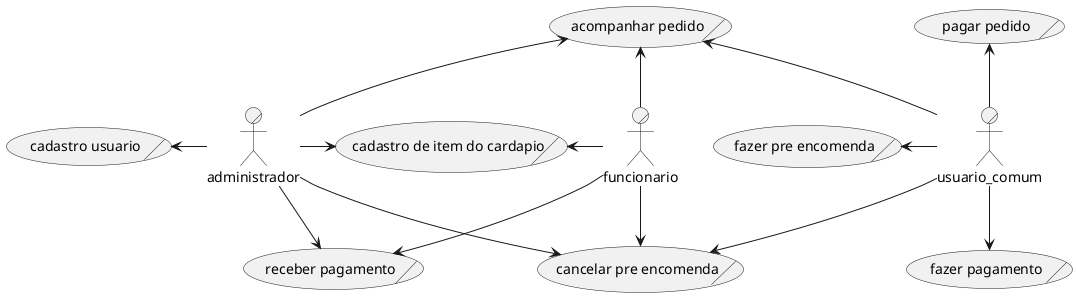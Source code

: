 @startuml
skinparam actorStyle Hollow

usecase/ (cadastro usuario) as (ca)
usecase/ (cadastro de item do cardapio) as (cc)
usecase/ (fazer pre encomenda) as (fe)
usecase/ (pagar pedido) as (pp)
usecase/ (acompanhar pedido) as (ap)
usecase/ (cancelar pre encomenda) as (ce)
usecase/ (receber pagamento) as (rp)
usecase/ (fazer pagamento) as (fa)

actor/ :administrador: as admin 
actor/ :usuario_comum: as user 
actor/ :funcionario: as employee
'administrador
:admin: -left-> (ca)
:admin: -right-> (cc)
:admin: -up-> (ap)
:admin: --> (rp)
:admin: --> (ce)
'ligacoes de usurio
:user: -left-> (fe)
:user: -up-> (pp)
:user: --> (ce)
:user: --> (fa)
:user: -up-> (ap)
'funcionario
:employee: -left-> (cc)
:employee: --> (rp)
:employee: --> (ce)
:employee: -up-> (ap)

@enduml